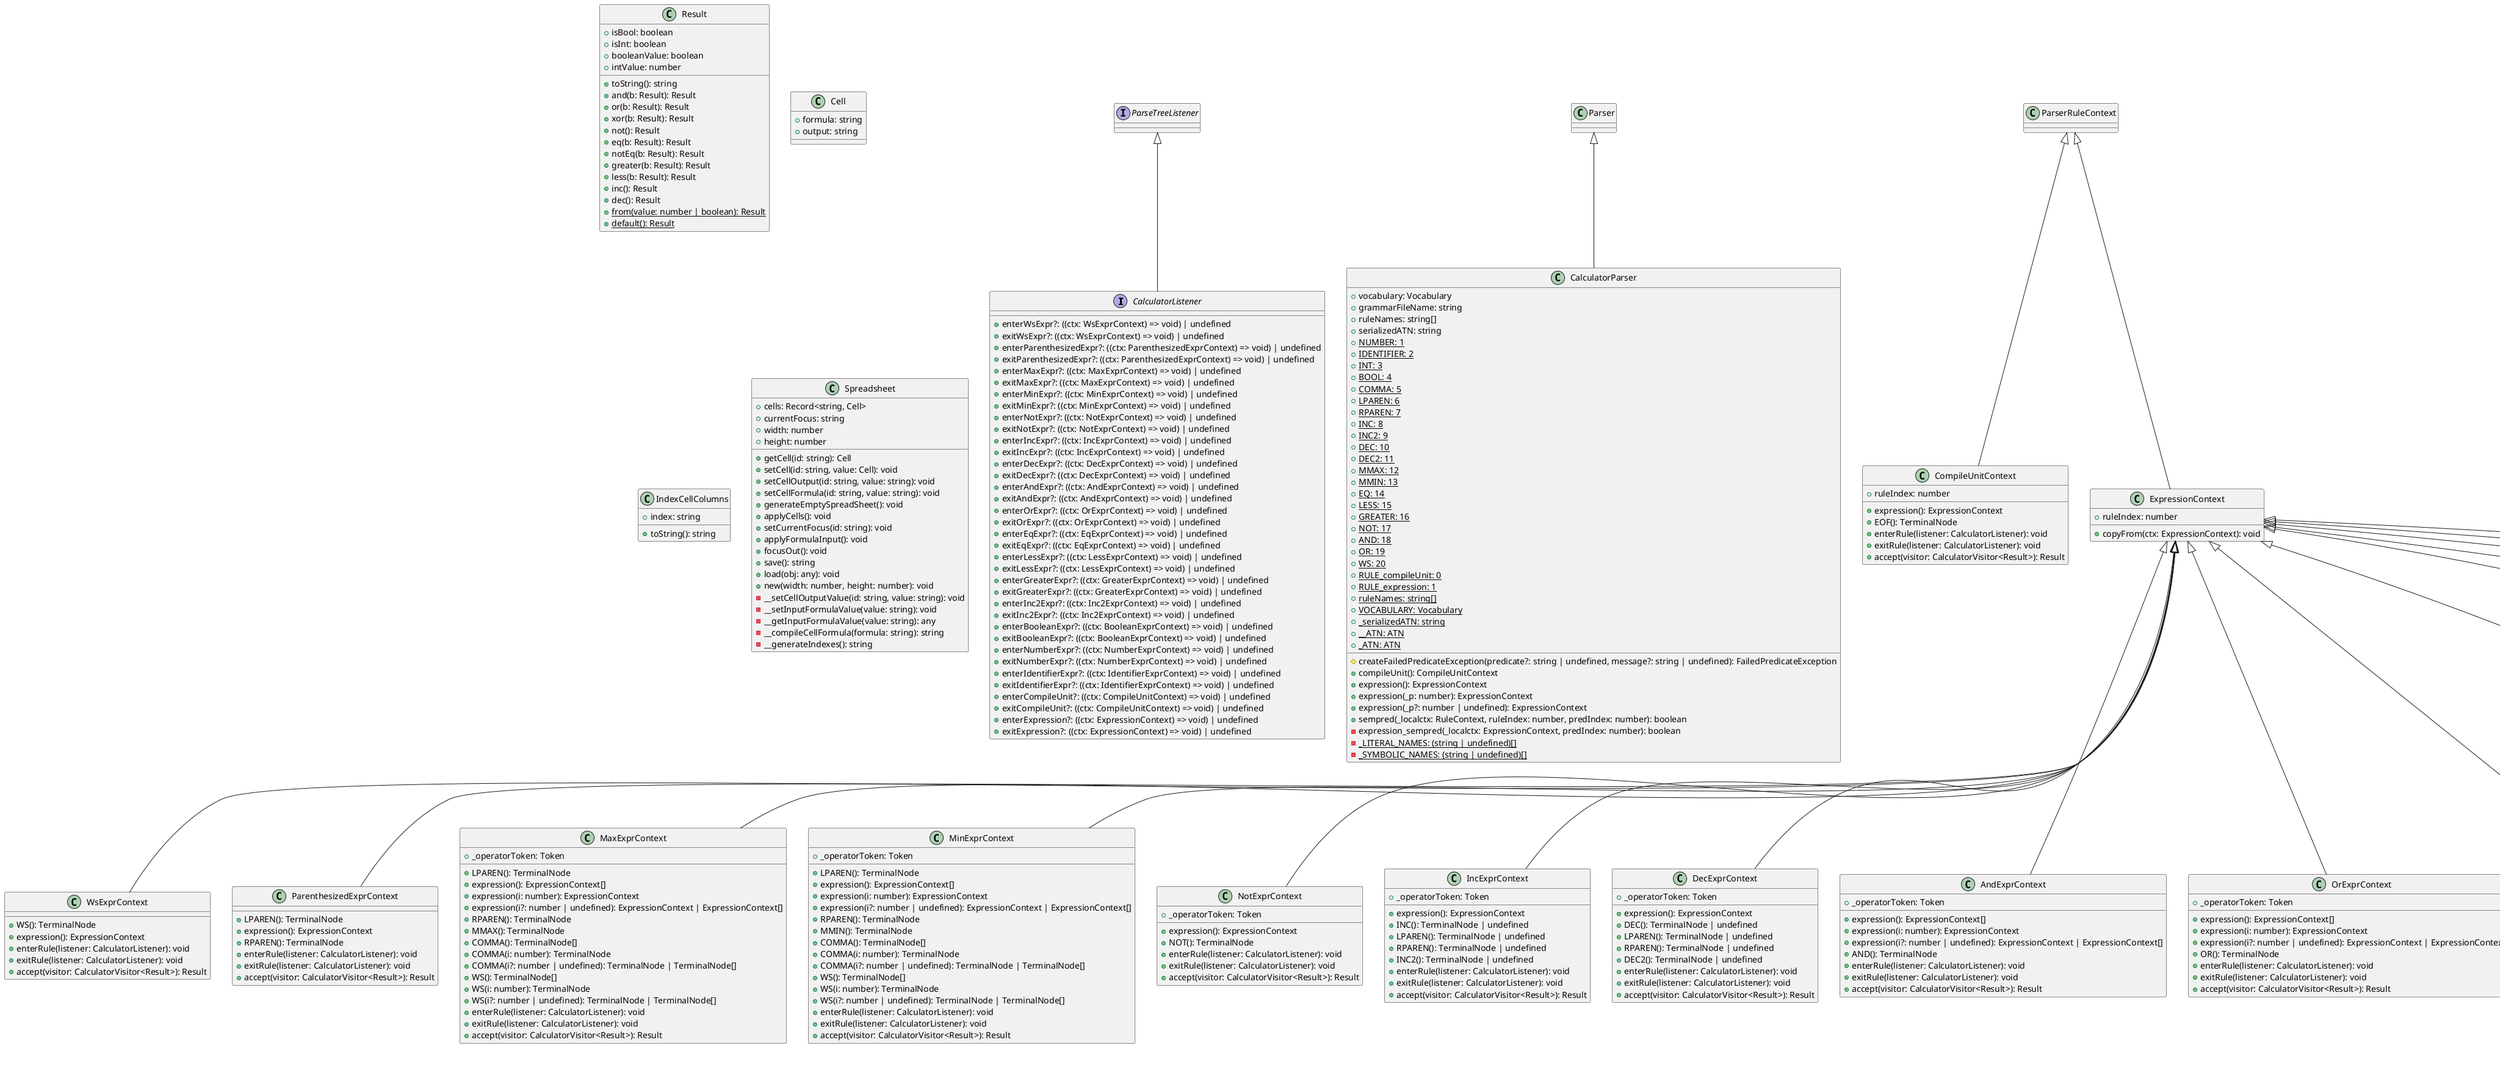 @startuml
interface CalculatorListener extends ParseTreeListener {
    +enterWsExpr?: ((ctx: WsExprContext) => void) | undefined
    +exitWsExpr?: ((ctx: WsExprContext) => void) | undefined
    +enterParenthesizedExpr?: ((ctx: ParenthesizedExprContext) => void) | undefined
    +exitParenthesizedExpr?: ((ctx: ParenthesizedExprContext) => void) | undefined
    +enterMaxExpr?: ((ctx: MaxExprContext) => void) | undefined
    +exitMaxExpr?: ((ctx: MaxExprContext) => void) | undefined
    +enterMinExpr?: ((ctx: MinExprContext) => void) | undefined
    +exitMinExpr?: ((ctx: MinExprContext) => void) | undefined
    +enterNotExpr?: ((ctx: NotExprContext) => void) | undefined
    +exitNotExpr?: ((ctx: NotExprContext) => void) | undefined
    +enterIncExpr?: ((ctx: IncExprContext) => void) | undefined
    +exitIncExpr?: ((ctx: IncExprContext) => void) | undefined
    +enterDecExpr?: ((ctx: DecExprContext) => void) | undefined
    +exitDecExpr?: ((ctx: DecExprContext) => void) | undefined
    +enterAndExpr?: ((ctx: AndExprContext) => void) | undefined
    +exitAndExpr?: ((ctx: AndExprContext) => void) | undefined
    +enterOrExpr?: ((ctx: OrExprContext) => void) | undefined
    +exitOrExpr?: ((ctx: OrExprContext) => void) | undefined
    +enterEqExpr?: ((ctx: EqExprContext) => void) | undefined
    +exitEqExpr?: ((ctx: EqExprContext) => void) | undefined
    +enterLessExpr?: ((ctx: LessExprContext) => void) | undefined
    +exitLessExpr?: ((ctx: LessExprContext) => void) | undefined
    +enterGreaterExpr?: ((ctx: GreaterExprContext) => void) | undefined
    +exitGreaterExpr?: ((ctx: GreaterExprContext) => void) | undefined
    +enterInc2Expr?: ((ctx: Inc2ExprContext) => void) | undefined
    +exitInc2Expr?: ((ctx: Inc2ExprContext) => void) | undefined
    +enterBooleanExpr?: ((ctx: BooleanExprContext) => void) | undefined
    +exitBooleanExpr?: ((ctx: BooleanExprContext) => void) | undefined
    +enterNumberExpr?: ((ctx: NumberExprContext) => void) | undefined
    +exitNumberExpr?: ((ctx: NumberExprContext) => void) | undefined
    +enterIdentifierExpr?: ((ctx: IdentifierExprContext) => void) | undefined
    +exitIdentifierExpr?: ((ctx: IdentifierExprContext) => void) | undefined
    +enterCompileUnit?: ((ctx: CompileUnitContext) => void) | undefined
    +exitCompileUnit?: ((ctx: CompileUnitContext) => void) | undefined
    +enterExpression?: ((ctx: ExpressionContext) => void) | undefined
    +exitExpression?: ((ctx: ExpressionContext) => void) | undefined
}
class CalculatorParser extends Parser {
    +vocabulary: Vocabulary
    +grammarFileName: string
    +ruleNames: string[]
    +serializedATN: string
    #createFailedPredicateException(predicate?: string | undefined, message?: string | undefined): FailedPredicateException
    +compileUnit(): CompileUnitContext
    +expression(): ExpressionContext
    +expression(_p: number): ExpressionContext
    +expression(_p?: number | undefined): ExpressionContext
    +sempred(_localctx: RuleContext, ruleIndex: number, predIndex: number): boolean
    -expression_sempred(_localctx: ExpressionContext, predIndex: number): boolean
    +{static} NUMBER: 1
    +{static} IDENTIFIER: 2
    +{static} INT: 3
    +{static} BOOL: 4
    +{static} COMMA: 5
    +{static} LPAREN: 6
    +{static} RPAREN: 7
    +{static} INC: 8
    +{static} INC2: 9
    +{static} DEC: 10
    +{static} DEC2: 11
    +{static} MMAX: 12
    +{static} MMIN: 13
    +{static} EQ: 14
    +{static} LESS: 15
    +{static} GREATER: 16
    +{static} NOT: 17
    +{static} AND: 18
    +{static} OR: 19
    +{static} WS: 20
    +{static} RULE_compileUnit: 0
    +{static} RULE_expression: 1
    +{static} ruleNames: string[]
    -{static} _LITERAL_NAMES: (string | undefined)[]
    -{static} _SYMBOLIC_NAMES: (string | undefined)[]
    +{static} VOCABULARY: Vocabulary
    +{static} _serializedATN: string
    +{static} __ATN: ATN
    +{static} _ATN: ATN
}
class CompileUnitContext extends ParserRuleContext {
    +expression(): ExpressionContext
    +EOF(): TerminalNode
    +ruleIndex: number
    +enterRule(listener: CalculatorListener): void
    +exitRule(listener: CalculatorListener): void
    +accept(visitor: CalculatorVisitor<Result>): Result
}
class ExpressionContext extends ParserRuleContext {
    +ruleIndex: number
    +copyFrom(ctx: ExpressionContext): void
}
class WsExprContext extends ExpressionContext {
    +WS(): TerminalNode
    +expression(): ExpressionContext
    +enterRule(listener: CalculatorListener): void
    +exitRule(listener: CalculatorListener): void
    +accept(visitor: CalculatorVisitor<Result>): Result
}
class ParenthesizedExprContext extends ExpressionContext {
    +LPAREN(): TerminalNode
    +expression(): ExpressionContext
    +RPAREN(): TerminalNode
    +enterRule(listener: CalculatorListener): void
    +exitRule(listener: CalculatorListener): void
    +accept(visitor: CalculatorVisitor<Result>): Result
}
class MaxExprContext extends ExpressionContext {
    +_operatorToken: Token
    +LPAREN(): TerminalNode
    +expression(): ExpressionContext[]
    +expression(i: number): ExpressionContext
    +expression(i?: number | undefined): ExpressionContext | ExpressionContext[]
    +RPAREN(): TerminalNode
    +MMAX(): TerminalNode
    +COMMA(): TerminalNode[]
    +COMMA(i: number): TerminalNode
    +COMMA(i?: number | undefined): TerminalNode | TerminalNode[]
    +WS(): TerminalNode[]
    +WS(i: number): TerminalNode
    +WS(i?: number | undefined): TerminalNode | TerminalNode[]
    +enterRule(listener: CalculatorListener): void
    +exitRule(listener: CalculatorListener): void
    +accept(visitor: CalculatorVisitor<Result>): Result
}
class MinExprContext extends ExpressionContext {
    +_operatorToken: Token
    +LPAREN(): TerminalNode
    +expression(): ExpressionContext[]
    +expression(i: number): ExpressionContext
    +expression(i?: number | undefined): ExpressionContext | ExpressionContext[]
    +RPAREN(): TerminalNode
    +MMIN(): TerminalNode
    +COMMA(): TerminalNode[]
    +COMMA(i: number): TerminalNode
    +COMMA(i?: number | undefined): TerminalNode | TerminalNode[]
    +WS(): TerminalNode[]
    +WS(i: number): TerminalNode
    +WS(i?: number | undefined): TerminalNode | TerminalNode[]
    +enterRule(listener: CalculatorListener): void
    +exitRule(listener: CalculatorListener): void
    +accept(visitor: CalculatorVisitor<Result>): Result
}
class NotExprContext extends ExpressionContext {
    +_operatorToken: Token
    +expression(): ExpressionContext
    +NOT(): TerminalNode
    +enterRule(listener: CalculatorListener): void
    +exitRule(listener: CalculatorListener): void
    +accept(visitor: CalculatorVisitor<Result>): Result
}
class IncExprContext extends ExpressionContext {
    +_operatorToken: Token
    +expression(): ExpressionContext
    +INC(): TerminalNode | undefined
    +LPAREN(): TerminalNode | undefined
    +RPAREN(): TerminalNode | undefined
    +INC2(): TerminalNode | undefined
    +enterRule(listener: CalculatorListener): void
    +exitRule(listener: CalculatorListener): void
    +accept(visitor: CalculatorVisitor<Result>): Result
}
class DecExprContext extends ExpressionContext {
    +_operatorToken: Token
    +expression(): ExpressionContext
    +DEC(): TerminalNode | undefined
    +LPAREN(): TerminalNode | undefined
    +RPAREN(): TerminalNode | undefined
    +DEC2(): TerminalNode | undefined
    +enterRule(listener: CalculatorListener): void
    +exitRule(listener: CalculatorListener): void
    +accept(visitor: CalculatorVisitor<Result>): Result
}
class AndExprContext extends ExpressionContext {
    +_operatorToken: Token
    +expression(): ExpressionContext[]
    +expression(i: number): ExpressionContext
    +expression(i?: number | undefined): ExpressionContext | ExpressionContext[]
    +AND(): TerminalNode
    +enterRule(listener: CalculatorListener): void
    +exitRule(listener: CalculatorListener): void
    +accept(visitor: CalculatorVisitor<Result>): Result
}
class OrExprContext extends ExpressionContext {
    +_operatorToken: Token
    +expression(): ExpressionContext[]
    +expression(i: number): ExpressionContext
    +expression(i?: number | undefined): ExpressionContext | ExpressionContext[]
    +OR(): TerminalNode
    +enterRule(listener: CalculatorListener): void
    +exitRule(listener: CalculatorListener): void
    +accept(visitor: CalculatorVisitor<Result>): Result
}
class EqExprContext extends ExpressionContext {
    +_operatorToken: Token
    +expression(): ExpressionContext[]
    +expression(i: number): ExpressionContext
    +expression(i?: number | undefined): ExpressionContext | ExpressionContext[]
    +EQ(): TerminalNode
    +enterRule(listener: CalculatorListener): void
    +exitRule(listener: CalculatorListener): void
    +accept(visitor: CalculatorVisitor<Result>): Result
}
class LessExprContext extends ExpressionContext {
    +_operatorToken: Token
    +expression(): ExpressionContext[]
    +expression(i: number): ExpressionContext
    +expression(i?: number | undefined): ExpressionContext | ExpressionContext[]
    +LESS(): TerminalNode
    +enterRule(listener: CalculatorListener): void
    +exitRule(listener: CalculatorListener): void
    +accept(visitor: CalculatorVisitor<Result>): Result
}
class GreaterExprContext extends ExpressionContext {
    +_operatorToken: Token
    +expression(): ExpressionContext[]
    +expression(i: number): ExpressionContext
    +expression(i?: number | undefined): ExpressionContext | ExpressionContext[]
    +GREATER(): TerminalNode
    +enterRule(listener: CalculatorListener): void
    +exitRule(listener: CalculatorListener): void
    +accept(visitor: CalculatorVisitor<Result>): Result
}
class Inc2ExprContext extends ExpressionContext {
    +_operatorToken: Token
    +INC(): TerminalNode
    +expression(): ExpressionContext | undefined
    +enterRule(listener: CalculatorListener): void
    +exitRule(listener: CalculatorListener): void
    +accept(visitor: CalculatorVisitor<Result>): Result
}
class BooleanExprContext extends ExpressionContext {
    +BOOL(): TerminalNode
    +enterRule(listener: CalculatorListener): void
    +exitRule(listener: CalculatorListener): void
    +accept(visitor: CalculatorVisitor<Result>): Result
}
class NumberExprContext extends ExpressionContext {
    +NUMBER(): TerminalNode
    +enterRule(listener: CalculatorListener): void
    +exitRule(listener: CalculatorListener): void
    +accept(visitor: CalculatorVisitor<Result>): Result
}
class IdentifierExprContext extends ExpressionContext {
    +IDENTIFIER(): TerminalNode
    +enterRule(listener: CalculatorListener): void
    +exitRule(listener: CalculatorListener): void
    +accept(visitor: CalculatorVisitor<Result>): Result
}
interface CalculatorVisitor<Result> extends ParseTreeVisitor {
    +visitWsExpr?: ((ctx: WsExprContext) => Result) | undefined
    +visitParenthesizedExpr?: ((ctx: ParenthesizedExprContext) => Result) | undefined
    +visitMaxExpr?: ((ctx: MaxExprContext) => Result) | undefined
    +visitMinExpr?: ((ctx: MinExprContext) => Result) | undefined
    +visitNotExpr?: ((ctx: NotExprContext) => Result) | undefined
    +visitIncExpr?: ((ctx: IncExprContext) => Result) | undefined
    +visitDecExpr?: ((ctx: DecExprContext) => Result) | undefined
    +visitAndExpr?: ((ctx: AndExprContext) => Result) | undefined
    +visitOrExpr?: ((ctx: OrExprContext) => Result) | undefined
    +visitEqExpr?: ((ctx: EqExprContext) => Result) | undefined
    +visitLessExpr?: ((ctx: LessExprContext) => Result) | undefined
    +visitGreaterExpr?: ((ctx: GreaterExprContext) => Result) | undefined
    +visitInc2Expr?: ((ctx: Inc2ExprContext) => Result) | undefined
    +visitBooleanExpr?: ((ctx: BooleanExprContext) => Result) | undefined
    +visitNumberExpr?: ((ctx: NumberExprContext) => Result) | undefined
    +visitIdentifierExpr?: ((ctx: IdentifierExprContext) => Result) | undefined
    +visitCompileUnit?: ((ctx: CompileUnitContext) => Result) | undefined
    +visitExpression?: ((ctx: ExpressionContext) => Result) | undefined
}
class Result {
    +isBool: boolean
    +isInt: boolean
    +booleanValue: boolean
    +intValue: number
    +toString(): string
    +and(b: Result): Result
    +or(b: Result): Result
    +xor(b: Result): Result
    +not(): Result
    +eq(b: Result): Result
    +notEq(b: Result): Result
    +greater(b: Result): Result
    +less(b: Result): Result
    +inc(): Result
    +dec(): Result
    +{static} from(value: number | boolean): Result
    +{static} default(): Result
}
class CalculatorLexer extends Lexer {
    +vocabulary: Vocabulary
    +grammarFileName: string
    +ruleNames: string[]
    +serializedATN: string
    +channelNames: string[]
    +modeNames: string[]
    +{static} NUMBER: 1
    +{static} IDENTIFIER: 2
    +{static} INT: 3
    +{static} BOOL: 4
    +{static} COMMA: 5
    +{static} LPAREN: 6
    +{static} RPAREN: 7
    +{static} INC: 8
    +{static} INC2: 9
    +{static} DEC: 10
    +{static} DEC2: 11
    +{static} MMAX: 12
    +{static} MMIN: 13
    +{static} EQ: 14
    +{static} LESS: 15
    +{static} GREATER: 16
    +{static} NOT: 17
    +{static} AND: 18
    +{static} OR: 19
    +{static} WS: 20
    +{static} channelNames: string[]
    +{static} modeNames: string[]
    +{static} ruleNames: string[]
    -{static} _LITERAL_NAMES: (string | undefined)[]
    -{static} _SYMBOLIC_NAMES: (string | undefined)[]
    +{static} VOCABULARY: Vocabulary
    +{static} _serializedATN: string
    +{static} __ATN: ATN
    +{static} _ATN: ATN
}
class Cell {
    +formula: string
    +output: string
}
class IndexCellColumns {
    +index: string
    +toString(): string
}
class Spreadsheet {
    +cells: Record<string, Cell>
    +currentFocus: string
    +width: number
    +height: number
    +getCell(id: string): Cell
    +setCell(id: string, value: Cell): void
    +setCellOutput(id: string, value: string): void
    +setCellFormula(id: string, value: string): void
    +generateEmptySpreadSheet(): void
    +applyCells(): void
    +setCurrentFocus(id: string): void
    +applyFormulaInput(): void
    +focusOut(): void
    +save(): string
    +load(obj: any): void
    +new(width: number, height: number): void
    -__setCellOutputValue(id: string, value: string): void
    -__setInputFormulaValue(value: string): void
    -__getInputFormulaValue(value: string): any
    -__compileCellFormula(formula: string): string
    -__generateIndexes(): string
}
class default extends AbstractParseTreeVisitor implements CalculatorVisitor {
    #table: Record<string, Cell>
    +getFormulaValue(formula: string): Result
    #defaultResult(): Result
    +visitCompileUnit(ctx: CompileUnitContext): Result
    +visitAndExpr(ctx: AndExprContext): Result
    +visitBooleanExpr(ctx: BooleanExprContext): Result
    +visitDecExpr(ctx: DecExprContext): Result
    +visitEqExpr(ctx: EqExprContext): Result
    +visitGreaterExpr(ctx: GreaterExprContext): Result
    +visitIncExpr(ctx: IncExprContext): Result
    +visitLessExpr(ctx: LessExprContext): Result
    +visitMaxExpr(ctx: MaxExprContext): Result
    +visitMinExpr(ctx: MinExprContext): Result
    +visitNotExpr(ctx: NotExprContext): Result
    +visitNumberExpr(ctx: NumberExprContext): Result
    +visitOrExpr(ctx: OrExprContext): Result
    +visitParenthesizedExpr(ctx: ParenthesizedExprContext): Result
    +visitWsExpr(ctx: WsExprContext): Result
    +visitIdentifierExpr(ctx: IdentifierExprContext): Result
    #walkLeft(ctx: ExpressionContext): Result
    #walkRight(ctx: ExpressionContext): Result
}
@enduml